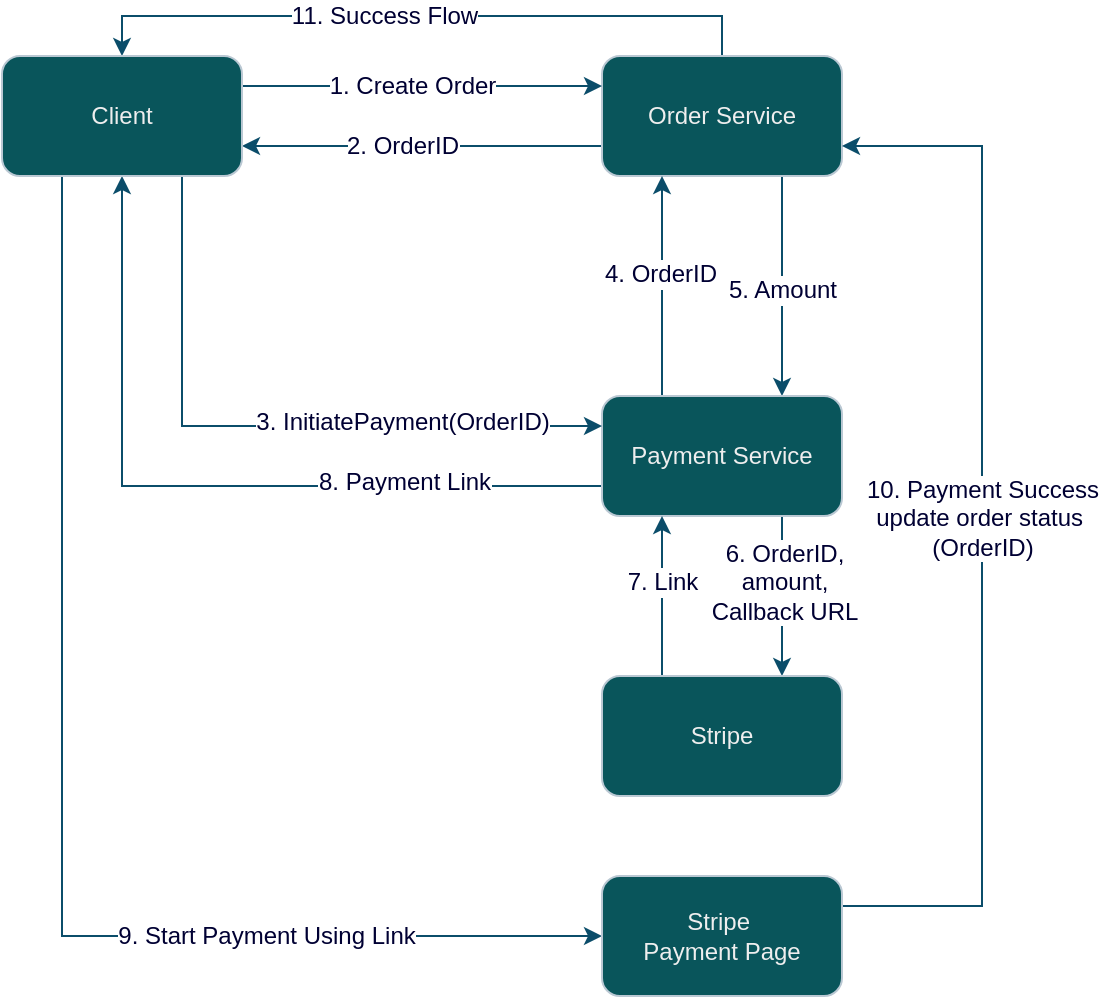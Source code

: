 <mxfile version="24.7.6">
  <diagram name="Page-1" id="OexXXelBNh1XtdhTks6x">
    <mxGraphModel dx="880" dy="508" grid="1" gridSize="10" guides="1" tooltips="1" connect="1" arrows="1" fold="1" page="1" pageScale="1" pageWidth="850" pageHeight="1100" math="0" shadow="0">
      <root>
        <mxCell id="0" />
        <mxCell id="1" parent="0" />
        <mxCell id="dg2vwGeBgCSmrkinromB-10" style="edgeStyle=orthogonalEdgeStyle;rounded=0;orthogonalLoop=1;jettySize=auto;html=1;exitX=0;exitY=0.75;exitDx=0;exitDy=0;entryX=1;entryY=0.75;entryDx=0;entryDy=0;labelBackgroundColor=none;strokeColor=#0B4D6A;fontColor=default;" edge="1" parent="1" source="dg2vwGeBgCSmrkinromB-4" target="dg2vwGeBgCSmrkinromB-25">
          <mxGeometry relative="1" as="geometry">
            <mxPoint x="240" y="280" as="targetPoint" />
          </mxGeometry>
        </mxCell>
        <mxCell id="dg2vwGeBgCSmrkinromB-11" value="2. OrderID" style="edgeLabel;html=1;align=center;verticalAlign=middle;resizable=0;points=[];labelBackgroundColor=default;fontColor=#000033;fontStyle=0;fontSize=12;" vertex="1" connectable="0" parent="dg2vwGeBgCSmrkinromB-10">
          <mxGeometry x="-0.156" relative="1" as="geometry">
            <mxPoint x="-24" as="offset" />
          </mxGeometry>
        </mxCell>
        <mxCell id="dg2vwGeBgCSmrkinromB-14" style="edgeStyle=orthogonalEdgeStyle;rounded=0;orthogonalLoop=1;jettySize=auto;html=1;exitX=0.75;exitY=1;exitDx=0;exitDy=0;entryX=0.75;entryY=0;entryDx=0;entryDy=0;labelBackgroundColor=none;strokeColor=#0B4D6A;fontColor=default;" edge="1" parent="1" source="dg2vwGeBgCSmrkinromB-4" target="dg2vwGeBgCSmrkinromB-12">
          <mxGeometry relative="1" as="geometry" />
        </mxCell>
        <mxCell id="dg2vwGeBgCSmrkinromB-16" value="5. Amount" style="edgeLabel;html=1;align=center;verticalAlign=middle;resizable=0;points=[];labelBackgroundColor=default;fontColor=#000033;fontStyle=0;fontSize=12;" vertex="1" connectable="0" parent="dg2vwGeBgCSmrkinromB-14">
          <mxGeometry x="0.033" relative="1" as="geometry">
            <mxPoint as="offset" />
          </mxGeometry>
        </mxCell>
        <mxCell id="dg2vwGeBgCSmrkinromB-36" style="edgeStyle=orthogonalEdgeStyle;rounded=0;orthogonalLoop=1;jettySize=auto;html=1;exitX=0.5;exitY=0;exitDx=0;exitDy=0;entryX=0.5;entryY=0;entryDx=0;entryDy=0;labelBackgroundColor=none;strokeColor=#0B4D6A;fontColor=default;" edge="1" parent="1" source="dg2vwGeBgCSmrkinromB-4" target="dg2vwGeBgCSmrkinromB-25">
          <mxGeometry relative="1" as="geometry" />
        </mxCell>
        <mxCell id="dg2vwGeBgCSmrkinromB-37" value="11. Success Flow" style="edgeLabel;html=1;align=center;verticalAlign=middle;resizable=0;points=[];labelBackgroundColor=default;fontColor=#000033;fontStyle=0;fontSize=12;" vertex="1" connectable="0" parent="dg2vwGeBgCSmrkinromB-36">
          <mxGeometry x="0.112" relative="1" as="geometry">
            <mxPoint as="offset" />
          </mxGeometry>
        </mxCell>
        <mxCell id="dg2vwGeBgCSmrkinromB-4" value="Order Service" style="rounded=1;whiteSpace=wrap;html=1;labelBackgroundColor=none;fillColor=#09555B;strokeColor=#BAC8D3;fontColor=#EEEEEE;" vertex="1" parent="1">
          <mxGeometry x="370" y="200" width="120" height="60" as="geometry" />
        </mxCell>
        <mxCell id="dg2vwGeBgCSmrkinromB-8" style="edgeStyle=orthogonalEdgeStyle;rounded=0;orthogonalLoop=1;jettySize=auto;html=1;exitX=1;exitY=0.25;exitDx=0;exitDy=0;entryX=0;entryY=0.25;entryDx=0;entryDy=0;labelBackgroundColor=none;strokeColor=#0B4D6A;fontColor=default;" edge="1" parent="1" source="dg2vwGeBgCSmrkinromB-25" target="dg2vwGeBgCSmrkinromB-4">
          <mxGeometry relative="1" as="geometry">
            <mxPoint x="190" y="215" as="sourcePoint" />
          </mxGeometry>
        </mxCell>
        <mxCell id="dg2vwGeBgCSmrkinromB-9" value="1. Create Order" style="edgeLabel;html=1;align=center;verticalAlign=middle;resizable=0;points=[];labelBackgroundColor=default;fontColor=#000033;fontStyle=0;fontSize=12;" vertex="1" connectable="0" parent="dg2vwGeBgCSmrkinromB-8">
          <mxGeometry x="-0.056" relative="1" as="geometry">
            <mxPoint as="offset" />
          </mxGeometry>
        </mxCell>
        <mxCell id="dg2vwGeBgCSmrkinromB-13" style="edgeStyle=orthogonalEdgeStyle;rounded=0;orthogonalLoop=1;jettySize=auto;html=1;exitX=0.25;exitY=0;exitDx=0;exitDy=0;entryX=0.25;entryY=1;entryDx=0;entryDy=0;labelBackgroundColor=none;strokeColor=#0B4D6A;fontColor=default;" edge="1" parent="1" source="dg2vwGeBgCSmrkinromB-12" target="dg2vwGeBgCSmrkinromB-4">
          <mxGeometry relative="1" as="geometry" />
        </mxCell>
        <mxCell id="dg2vwGeBgCSmrkinromB-15" value="4. OrderID" style="edgeLabel;html=1;align=center;verticalAlign=middle;resizable=0;points=[];labelBackgroundColor=default;fontColor=#000033;fontStyle=0;fontSize=12;" vertex="1" connectable="0" parent="dg2vwGeBgCSmrkinromB-13">
          <mxGeometry x="0.117" y="1" relative="1" as="geometry">
            <mxPoint as="offset" />
          </mxGeometry>
        </mxCell>
        <mxCell id="dg2vwGeBgCSmrkinromB-19" style="edgeStyle=orthogonalEdgeStyle;rounded=0;orthogonalLoop=1;jettySize=auto;html=1;exitX=0;exitY=0.75;exitDx=0;exitDy=0;entryX=0.5;entryY=1;entryDx=0;entryDy=0;labelBackgroundColor=none;strokeColor=#0B4D6A;fontColor=default;" edge="1" parent="1" source="dg2vwGeBgCSmrkinromB-12" target="dg2vwGeBgCSmrkinromB-25">
          <mxGeometry relative="1" as="geometry">
            <mxPoint x="190" y="415" as="targetPoint" />
          </mxGeometry>
        </mxCell>
        <mxCell id="dg2vwGeBgCSmrkinromB-24" value="8. Payment Link" style="edgeLabel;html=1;align=center;verticalAlign=middle;resizable=0;points=[];labelBackgroundColor=default;fontColor=#000033;fontStyle=0;fontSize=12;" vertex="1" connectable="0" parent="dg2vwGeBgCSmrkinromB-19">
          <mxGeometry x="0.011" y="-2" relative="1" as="geometry">
            <mxPoint x="100" as="offset" />
          </mxGeometry>
        </mxCell>
        <mxCell id="dg2vwGeBgCSmrkinromB-28" style="edgeStyle=orthogonalEdgeStyle;rounded=0;orthogonalLoop=1;jettySize=auto;html=1;exitX=0.75;exitY=1;exitDx=0;exitDy=0;entryX=0.75;entryY=0;entryDx=0;entryDy=0;labelBackgroundColor=none;strokeColor=#0B4D6A;fontColor=default;" edge="1" parent="1" source="dg2vwGeBgCSmrkinromB-12" target="dg2vwGeBgCSmrkinromB-26">
          <mxGeometry relative="1" as="geometry" />
        </mxCell>
        <mxCell id="dg2vwGeBgCSmrkinromB-29" value="6. OrderID,&lt;div style=&quot;font-size: 12px;&quot;&gt;amount,&lt;/div&gt;&lt;div style=&quot;font-size: 12px;&quot;&gt;Callback URL&lt;/div&gt;" style="edgeLabel;html=1;align=center;verticalAlign=middle;resizable=0;points=[];labelBackgroundColor=default;fontColor=#000033;fontStyle=0;fontSize=12;" vertex="1" connectable="0" parent="dg2vwGeBgCSmrkinromB-28">
          <mxGeometry x="-0.175" y="1" relative="1" as="geometry">
            <mxPoint as="offset" />
          </mxGeometry>
        </mxCell>
        <mxCell id="dg2vwGeBgCSmrkinromB-12" value="Payment&amp;nbsp;&lt;span style=&quot;background-color: initial;&quot;&gt;Service&lt;/span&gt;" style="rounded=1;whiteSpace=wrap;html=1;labelBackgroundColor=none;fillColor=#09555B;strokeColor=#BAC8D3;fontColor=#EEEEEE;" vertex="1" parent="1">
          <mxGeometry x="370" y="370" width="120" height="60" as="geometry" />
        </mxCell>
        <mxCell id="dg2vwGeBgCSmrkinromB-18" style="edgeStyle=orthogonalEdgeStyle;rounded=0;orthogonalLoop=1;jettySize=auto;html=1;exitX=0.75;exitY=1;exitDx=0;exitDy=0;entryX=0;entryY=0.25;entryDx=0;entryDy=0;labelBackgroundColor=none;strokeColor=#0B4D6A;fontColor=default;" edge="1" parent="1" source="dg2vwGeBgCSmrkinromB-25" target="dg2vwGeBgCSmrkinromB-12">
          <mxGeometry relative="1" as="geometry">
            <mxPoint x="190" y="385" as="sourcePoint" />
          </mxGeometry>
        </mxCell>
        <mxCell id="dg2vwGeBgCSmrkinromB-20" value="3. InitiatePayment(OrderID)" style="edgeLabel;html=1;align=center;verticalAlign=middle;resizable=0;points=[];labelBackgroundColor=default;fontColor=#000033;fontStyle=0;fontSize=12;" vertex="1" connectable="0" parent="dg2vwGeBgCSmrkinromB-18">
          <mxGeometry x="-0.022" y="2" relative="1" as="geometry">
            <mxPoint x="71" as="offset" />
          </mxGeometry>
        </mxCell>
        <mxCell id="dg2vwGeBgCSmrkinromB-32" style="edgeStyle=orthogonalEdgeStyle;rounded=0;orthogonalLoop=1;jettySize=auto;html=1;exitX=0.25;exitY=1;exitDx=0;exitDy=0;entryX=0;entryY=0.5;entryDx=0;entryDy=0;labelBackgroundColor=none;strokeColor=#0B4D6A;fontColor=default;" edge="1" parent="1" source="dg2vwGeBgCSmrkinromB-25" target="dg2vwGeBgCSmrkinromB-31">
          <mxGeometry relative="1" as="geometry" />
        </mxCell>
        <mxCell id="dg2vwGeBgCSmrkinromB-33" value="9. Start Payment Using Link" style="edgeLabel;html=1;align=center;verticalAlign=middle;resizable=0;points=[];labelBackgroundColor=default;fontColor=#000033;fontStyle=0;fontSize=12;" vertex="1" connectable="0" parent="dg2vwGeBgCSmrkinromB-32">
          <mxGeometry x="0.483" relative="1" as="geometry">
            <mxPoint as="offset" />
          </mxGeometry>
        </mxCell>
        <mxCell id="dg2vwGeBgCSmrkinromB-25" value="Client" style="rounded=1;whiteSpace=wrap;html=1;labelBackgroundColor=none;fillColor=#09555B;strokeColor=#BAC8D3;fontColor=#EEEEEE;" vertex="1" parent="1">
          <mxGeometry x="70" y="200" width="120" height="60" as="geometry" />
        </mxCell>
        <mxCell id="dg2vwGeBgCSmrkinromB-27" style="edgeStyle=orthogonalEdgeStyle;rounded=0;orthogonalLoop=1;jettySize=auto;html=1;exitX=0.25;exitY=0;exitDx=0;exitDy=0;entryX=0.25;entryY=1;entryDx=0;entryDy=0;labelBackgroundColor=none;strokeColor=#0B4D6A;fontColor=default;" edge="1" parent="1" source="dg2vwGeBgCSmrkinromB-26" target="dg2vwGeBgCSmrkinromB-12">
          <mxGeometry relative="1" as="geometry" />
        </mxCell>
        <mxCell id="dg2vwGeBgCSmrkinromB-30" value="7. Link" style="edgeLabel;html=1;align=center;verticalAlign=middle;resizable=0;points=[];labelBackgroundColor=default;fontColor=#000033;fontStyle=0;fontSize=12;" vertex="1" connectable="0" parent="dg2vwGeBgCSmrkinromB-27">
          <mxGeometry x="0.175" relative="1" as="geometry">
            <mxPoint as="offset" />
          </mxGeometry>
        </mxCell>
        <mxCell id="dg2vwGeBgCSmrkinromB-26" value="Stripe" style="rounded=1;whiteSpace=wrap;html=1;labelBackgroundColor=none;fillColor=#09555B;strokeColor=#BAC8D3;fontColor=#EEEEEE;" vertex="1" parent="1">
          <mxGeometry x="370" y="510" width="120" height="60" as="geometry" />
        </mxCell>
        <mxCell id="dg2vwGeBgCSmrkinromB-34" style="edgeStyle=orthogonalEdgeStyle;rounded=0;orthogonalLoop=1;jettySize=auto;html=1;exitX=1;exitY=0.25;exitDx=0;exitDy=0;entryX=1;entryY=0.75;entryDx=0;entryDy=0;labelBackgroundColor=none;strokeColor=#0B4D6A;fontColor=default;" edge="1" parent="1" source="dg2vwGeBgCSmrkinromB-31" target="dg2vwGeBgCSmrkinromB-4">
          <mxGeometry relative="1" as="geometry">
            <Array as="points">
              <mxPoint x="560" y="625" />
              <mxPoint x="560" y="245" />
            </Array>
          </mxGeometry>
        </mxCell>
        <mxCell id="dg2vwGeBgCSmrkinromB-35" value="10. Payment Success&lt;div style=&quot;font-size: 12px;&quot;&gt;update order status&amp;nbsp;&lt;/div&gt;&lt;div style=&quot;font-size: 12px;&quot;&gt;(OrderID)&lt;/div&gt;" style="edgeLabel;html=1;align=center;verticalAlign=middle;resizable=0;points=[];labelBackgroundColor=default;fontColor=#000033;fontStyle=0;fontSize=12;" vertex="1" connectable="0" parent="dg2vwGeBgCSmrkinromB-34">
          <mxGeometry x="0.015" relative="1" as="geometry">
            <mxPoint as="offset" />
          </mxGeometry>
        </mxCell>
        <mxCell id="dg2vwGeBgCSmrkinromB-31" value="Stripe&amp;nbsp;&lt;div&gt;Payment Page&lt;/div&gt;" style="rounded=1;whiteSpace=wrap;html=1;labelBackgroundColor=none;fillColor=#09555B;strokeColor=#BAC8D3;fontColor=#EEEEEE;" vertex="1" parent="1">
          <mxGeometry x="370" y="610" width="120" height="60" as="geometry" />
        </mxCell>
      </root>
    </mxGraphModel>
  </diagram>
</mxfile>
